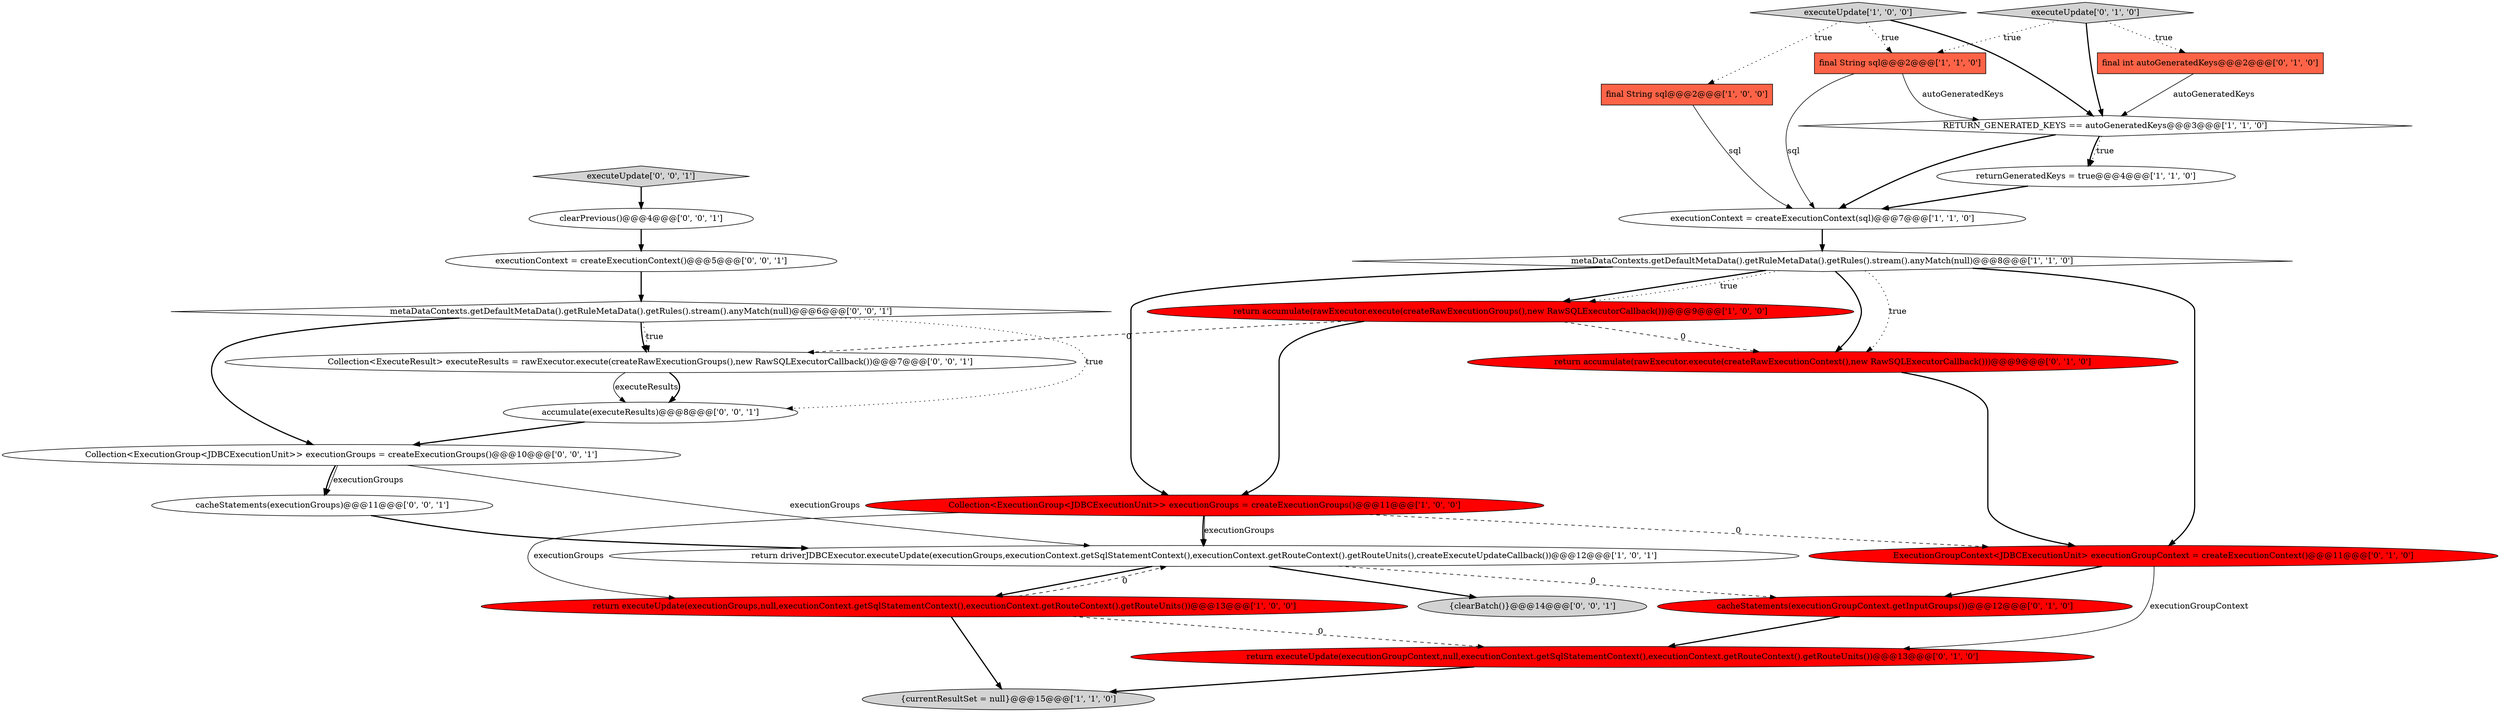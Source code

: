 digraph {
18 [style = filled, label = "Collection<ExecuteResult> executeResults = rawExecutor.execute(createRawExecutionGroups(),new RawSQLExecutorCallback())@@@7@@@['0', '0', '1']", fillcolor = white, shape = ellipse image = "AAA0AAABBB3BBB"];
5 [style = filled, label = "executionContext = createExecutionContext(sql)@@@7@@@['1', '1', '0']", fillcolor = white, shape = ellipse image = "AAA0AAABBB1BBB"];
24 [style = filled, label = "executionContext = createExecutionContext()@@@5@@@['0', '0', '1']", fillcolor = white, shape = ellipse image = "AAA0AAABBB3BBB"];
11 [style = filled, label = "{currentResultSet = null}@@@15@@@['1', '1', '0']", fillcolor = lightgray, shape = ellipse image = "AAA0AAABBB1BBB"];
26 [style = filled, label = "executeUpdate['0', '0', '1']", fillcolor = lightgray, shape = diamond image = "AAA0AAABBB3BBB"];
10 [style = filled, label = "return accumulate(rawExecutor.execute(createRawExecutionGroups(),new RawSQLExecutorCallback()))@@@9@@@['1', '0', '0']", fillcolor = red, shape = ellipse image = "AAA1AAABBB1BBB"];
14 [style = filled, label = "ExecutionGroupContext<JDBCExecutionUnit> executionGroupContext = createExecutionContext()@@@11@@@['0', '1', '0']", fillcolor = red, shape = ellipse image = "AAA1AAABBB2BBB"];
9 [style = filled, label = "returnGeneratedKeys = true@@@4@@@['1', '1', '0']", fillcolor = white, shape = ellipse image = "AAA0AAABBB1BBB"];
4 [style = filled, label = "RETURN_GENERATED_KEYS == autoGeneratedKeys@@@3@@@['1', '1', '0']", fillcolor = white, shape = diamond image = "AAA0AAABBB1BBB"];
8 [style = filled, label = "metaDataContexts.getDefaultMetaData().getRuleMetaData().getRules().stream().anyMatch(null)@@@8@@@['1', '1', '0']", fillcolor = white, shape = diamond image = "AAA0AAABBB1BBB"];
1 [style = filled, label = "return driverJDBCExecutor.executeUpdate(executionGroups,executionContext.getSqlStatementContext(),executionContext.getRouteContext().getRouteUnits(),createExecuteUpdateCallback())@@@12@@@['1', '0', '1']", fillcolor = white, shape = ellipse image = "AAA0AAABBB1BBB"];
20 [style = filled, label = "accumulate(executeResults)@@@8@@@['0', '0', '1']", fillcolor = white, shape = ellipse image = "AAA0AAABBB3BBB"];
22 [style = filled, label = "{clearBatch()}@@@14@@@['0', '0', '1']", fillcolor = lightgray, shape = ellipse image = "AAA0AAABBB3BBB"];
17 [style = filled, label = "return accumulate(rawExecutor.execute(createRawExecutionContext(),new RawSQLExecutorCallback()))@@@9@@@['0', '1', '0']", fillcolor = red, shape = ellipse image = "AAA1AAABBB2BBB"];
19 [style = filled, label = "clearPrevious()@@@4@@@['0', '0', '1']", fillcolor = white, shape = ellipse image = "AAA0AAABBB3BBB"];
12 [style = filled, label = "cacheStatements(executionGroupContext.getInputGroups())@@@12@@@['0', '1', '0']", fillcolor = red, shape = ellipse image = "AAA1AAABBB2BBB"];
16 [style = filled, label = "final int autoGeneratedKeys@@@2@@@['0', '1', '0']", fillcolor = tomato, shape = box image = "AAA0AAABBB2BBB"];
23 [style = filled, label = "Collection<ExecutionGroup<JDBCExecutionUnit>> executionGroups = createExecutionGroups()@@@10@@@['0', '0', '1']", fillcolor = white, shape = ellipse image = "AAA0AAABBB3BBB"];
6 [style = filled, label = "final String sql@@@2@@@['1', '0', '0']", fillcolor = tomato, shape = box image = "AAA0AAABBB1BBB"];
25 [style = filled, label = "metaDataContexts.getDefaultMetaData().getRuleMetaData().getRules().stream().anyMatch(null)@@@6@@@['0', '0', '1']", fillcolor = white, shape = diamond image = "AAA0AAABBB3BBB"];
3 [style = filled, label = "executeUpdate['1', '0', '0']", fillcolor = lightgray, shape = diamond image = "AAA0AAABBB1BBB"];
15 [style = filled, label = "executeUpdate['0', '1', '0']", fillcolor = lightgray, shape = diamond image = "AAA0AAABBB2BBB"];
21 [style = filled, label = "cacheStatements(executionGroups)@@@11@@@['0', '0', '1']", fillcolor = white, shape = ellipse image = "AAA0AAABBB3BBB"];
2 [style = filled, label = "return executeUpdate(executionGroups,null,executionContext.getSqlStatementContext(),executionContext.getRouteContext().getRouteUnits())@@@13@@@['1', '0', '0']", fillcolor = red, shape = ellipse image = "AAA1AAABBB1BBB"];
13 [style = filled, label = "return executeUpdate(executionGroupContext,null,executionContext.getSqlStatementContext(),executionContext.getRouteContext().getRouteUnits())@@@13@@@['0', '1', '0']", fillcolor = red, shape = ellipse image = "AAA1AAABBB2BBB"];
7 [style = filled, label = "final String sql@@@2@@@['1', '1', '0']", fillcolor = tomato, shape = box image = "AAA0AAABBB1BBB"];
0 [style = filled, label = "Collection<ExecutionGroup<JDBCExecutionUnit>> executionGroups = createExecutionGroups()@@@11@@@['1', '0', '0']", fillcolor = red, shape = ellipse image = "AAA1AAABBB1BBB"];
4->9 [style = bold, label=""];
5->8 [style = bold, label=""];
8->10 [style = bold, label=""];
3->7 [style = dotted, label="true"];
14->13 [style = solid, label="executionGroupContext"];
25->23 [style = bold, label=""];
8->17 [style = dotted, label="true"];
25->18 [style = bold, label=""];
8->14 [style = bold, label=""];
23->21 [style = solid, label="executionGroups"];
6->5 [style = solid, label="sql"];
8->10 [style = dotted, label="true"];
3->6 [style = dotted, label="true"];
15->7 [style = dotted, label="true"];
15->16 [style = dotted, label="true"];
26->19 [style = bold, label=""];
3->4 [style = bold, label=""];
13->11 [style = bold, label=""];
25->18 [style = dotted, label="true"];
19->24 [style = bold, label=""];
1->22 [style = bold, label=""];
0->2 [style = solid, label="executionGroups"];
8->0 [style = bold, label=""];
8->17 [style = bold, label=""];
18->20 [style = solid, label="executeResults"];
12->13 [style = bold, label=""];
0->14 [style = dashed, label="0"];
18->20 [style = bold, label=""];
7->5 [style = solid, label="sql"];
1->12 [style = dashed, label="0"];
20->23 [style = bold, label=""];
23->21 [style = bold, label=""];
7->4 [style = solid, label="autoGeneratedKeys"];
17->14 [style = bold, label=""];
2->13 [style = dashed, label="0"];
0->1 [style = solid, label="executionGroups"];
0->1 [style = bold, label=""];
24->25 [style = bold, label=""];
14->12 [style = bold, label=""];
25->20 [style = dotted, label="true"];
10->0 [style = bold, label=""];
21->1 [style = bold, label=""];
15->4 [style = bold, label=""];
10->17 [style = dashed, label="0"];
9->5 [style = bold, label=""];
1->2 [style = bold, label=""];
2->1 [style = dashed, label="0"];
4->9 [style = dotted, label="true"];
4->5 [style = bold, label=""];
23->1 [style = solid, label="executionGroups"];
2->11 [style = bold, label=""];
10->18 [style = dashed, label="0"];
16->4 [style = solid, label="autoGeneratedKeys"];
}
